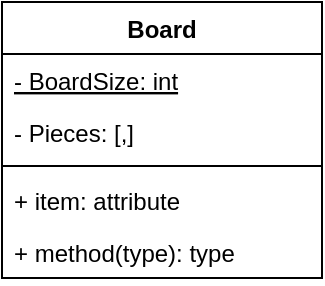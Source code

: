 <mxfile version="20.3.3" type="github">
  <diagram id="C5RBs43oDa-KdzZeNtuy" name="Page-1">
    <mxGraphModel dx="955" dy="450" grid="1" gridSize="10" guides="1" tooltips="1" connect="1" arrows="1" fold="1" page="1" pageScale="1" pageWidth="827" pageHeight="1169" math="0" shadow="0">
      <root>
        <mxCell id="WIyWlLk6GJQsqaUBKTNV-0" />
        <mxCell id="WIyWlLk6GJQsqaUBKTNV-1" parent="WIyWlLk6GJQsqaUBKTNV-0" />
        <mxCell id="ygSSq6FCluFglxFE7M_l-0" value="Board" style="swimlane;fontStyle=1;align=center;verticalAlign=top;childLayout=stackLayout;horizontal=1;startSize=26;horizontalStack=0;resizeParent=1;resizeParentMax=0;resizeLast=0;collapsible=1;marginBottom=0;" vertex="1" parent="WIyWlLk6GJQsqaUBKTNV-1">
          <mxGeometry x="334" y="40" width="160" height="138" as="geometry" />
        </mxCell>
        <mxCell id="ygSSq6FCluFglxFE7M_l-1" value="- BoardSize: int" style="text;strokeColor=none;fillColor=none;align=left;verticalAlign=top;spacingLeft=4;spacingRight=4;overflow=hidden;rotatable=0;points=[[0,0.5],[1,0.5]];portConstraint=eastwest;fontStyle=4" vertex="1" parent="ygSSq6FCluFglxFE7M_l-0">
          <mxGeometry y="26" width="160" height="26" as="geometry" />
        </mxCell>
        <mxCell id="ygSSq6FCluFglxFE7M_l-10" value="- Pieces: [,]" style="text;strokeColor=none;fillColor=none;align=left;verticalAlign=top;spacingLeft=4;spacingRight=4;overflow=hidden;rotatable=0;points=[[0,0.5],[1,0.5]];portConstraint=eastwest;" vertex="1" parent="ygSSq6FCluFglxFE7M_l-0">
          <mxGeometry y="52" width="160" height="26" as="geometry" />
        </mxCell>
        <mxCell id="ygSSq6FCluFglxFE7M_l-2" value="" style="line;strokeWidth=1;fillColor=none;align=left;verticalAlign=middle;spacingTop=-1;spacingLeft=3;spacingRight=3;rotatable=0;labelPosition=right;points=[];portConstraint=eastwest;strokeColor=inherit;" vertex="1" parent="ygSSq6FCluFglxFE7M_l-0">
          <mxGeometry y="78" width="160" height="8" as="geometry" />
        </mxCell>
        <mxCell id="ygSSq6FCluFglxFE7M_l-4" value="+ item: attribute" style="text;strokeColor=none;fillColor=none;align=left;verticalAlign=top;spacingLeft=4;spacingRight=4;overflow=hidden;rotatable=0;points=[[0,0.5],[1,0.5]];portConstraint=eastwest;" vertex="1" parent="ygSSq6FCluFglxFE7M_l-0">
          <mxGeometry y="86" width="160" height="26" as="geometry" />
        </mxCell>
        <mxCell id="ygSSq6FCluFglxFE7M_l-3" value="+ method(type): type" style="text;strokeColor=none;fillColor=none;align=left;verticalAlign=top;spacingLeft=4;spacingRight=4;overflow=hidden;rotatable=0;points=[[0,0.5],[1,0.5]];portConstraint=eastwest;" vertex="1" parent="ygSSq6FCluFglxFE7M_l-0">
          <mxGeometry y="112" width="160" height="26" as="geometry" />
        </mxCell>
      </root>
    </mxGraphModel>
  </diagram>
</mxfile>
